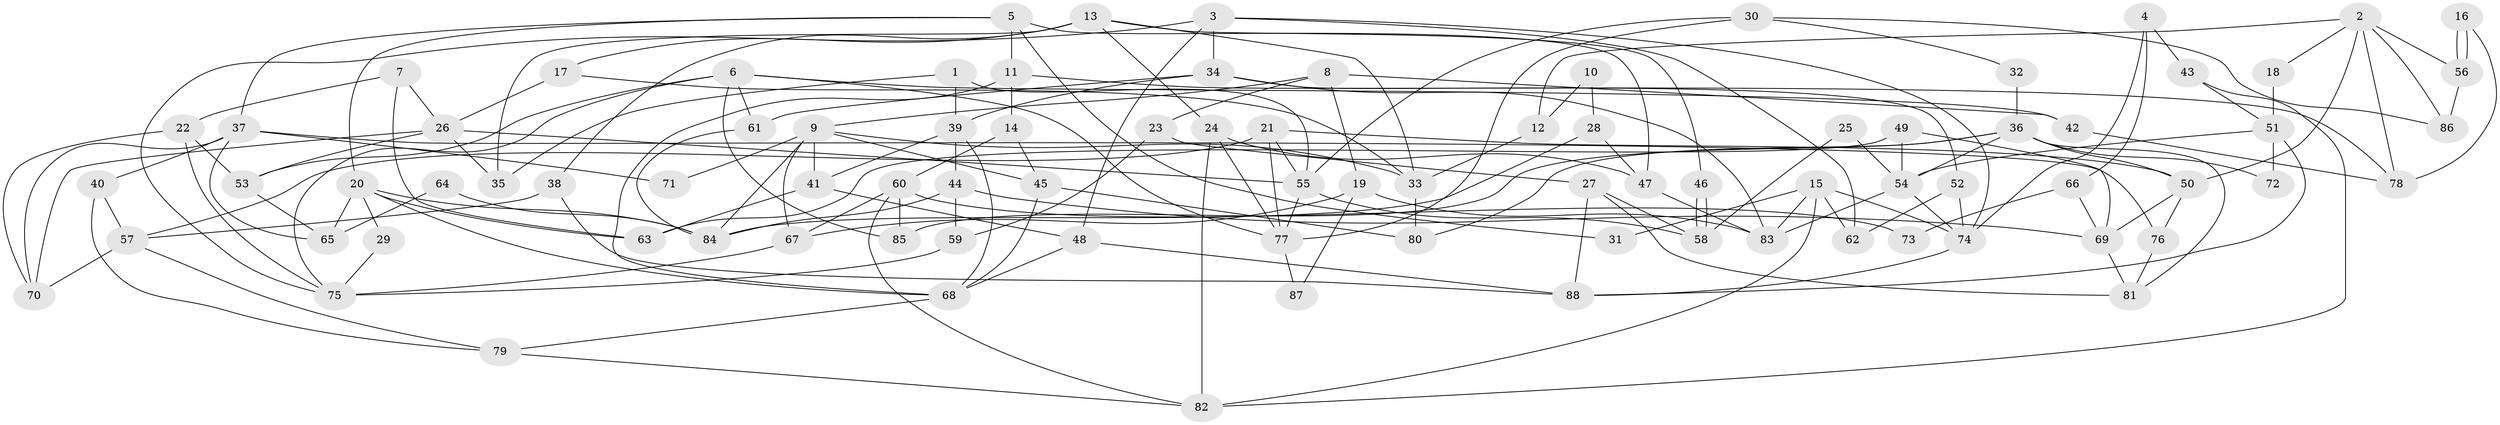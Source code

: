 // Generated by graph-tools (version 1.1) at 2025/11/02/27/25 16:11:19]
// undirected, 88 vertices, 176 edges
graph export_dot {
graph [start="1"]
  node [color=gray90,style=filled];
  1;
  2;
  3;
  4;
  5;
  6;
  7;
  8;
  9;
  10;
  11;
  12;
  13;
  14;
  15;
  16;
  17;
  18;
  19;
  20;
  21;
  22;
  23;
  24;
  25;
  26;
  27;
  28;
  29;
  30;
  31;
  32;
  33;
  34;
  35;
  36;
  37;
  38;
  39;
  40;
  41;
  42;
  43;
  44;
  45;
  46;
  47;
  48;
  49;
  50;
  51;
  52;
  53;
  54;
  55;
  56;
  57;
  58;
  59;
  60;
  61;
  62;
  63;
  64;
  65;
  66;
  67;
  68;
  69;
  70;
  71;
  72;
  73;
  74;
  75;
  76;
  77;
  78;
  79;
  80;
  81;
  82;
  83;
  84;
  85;
  86;
  87;
  88;
  1 -- 55;
  1 -- 39;
  1 -- 35;
  2 -- 50;
  2 -- 56;
  2 -- 12;
  2 -- 18;
  2 -- 78;
  2 -- 86;
  3 -- 34;
  3 -- 48;
  3 -- 62;
  3 -- 74;
  3 -- 75;
  4 -- 74;
  4 -- 43;
  4 -- 66;
  5 -- 20;
  5 -- 37;
  5 -- 11;
  5 -- 31;
  5 -- 47;
  6 -- 85;
  6 -- 53;
  6 -- 42;
  6 -- 61;
  6 -- 75;
  6 -- 77;
  7 -- 63;
  7 -- 26;
  7 -- 22;
  8 -- 42;
  8 -- 9;
  8 -- 19;
  8 -- 23;
  9 -- 67;
  9 -- 45;
  9 -- 33;
  9 -- 41;
  9 -- 71;
  9 -- 84;
  10 -- 28;
  10 -- 12;
  11 -- 68;
  11 -- 14;
  11 -- 78;
  12 -- 33;
  13 -- 24;
  13 -- 35;
  13 -- 17;
  13 -- 33;
  13 -- 38;
  13 -- 46;
  14 -- 60;
  14 -- 45;
  15 -- 83;
  15 -- 74;
  15 -- 31;
  15 -- 62;
  15 -- 82;
  16 -- 56;
  16 -- 56;
  16 -- 78;
  17 -- 33;
  17 -- 26;
  18 -- 51;
  19 -- 83;
  19 -- 67;
  19 -- 87;
  20 -- 84;
  20 -- 68;
  20 -- 29;
  20 -- 63;
  20 -- 65;
  21 -- 57;
  21 -- 77;
  21 -- 50;
  21 -- 55;
  22 -- 75;
  22 -- 53;
  22 -- 70;
  23 -- 27;
  23 -- 59;
  24 -- 77;
  24 -- 47;
  24 -- 82;
  25 -- 54;
  25 -- 58;
  26 -- 70;
  26 -- 35;
  26 -- 53;
  26 -- 55;
  27 -- 58;
  27 -- 88;
  27 -- 81;
  28 -- 84;
  28 -- 47;
  29 -- 75;
  30 -- 77;
  30 -- 55;
  30 -- 32;
  30 -- 86;
  32 -- 36;
  33 -- 80;
  34 -- 61;
  34 -- 52;
  34 -- 39;
  34 -- 83;
  36 -- 81;
  36 -- 80;
  36 -- 50;
  36 -- 54;
  36 -- 72;
  36 -- 85;
  37 -- 70;
  37 -- 65;
  37 -- 40;
  37 -- 71;
  37 -- 76;
  38 -- 57;
  38 -- 88;
  39 -- 44;
  39 -- 41;
  39 -- 68;
  40 -- 79;
  40 -- 57;
  41 -- 48;
  41 -- 63;
  42 -- 78;
  43 -- 82;
  43 -- 51;
  44 -- 59;
  44 -- 69;
  44 -- 84;
  45 -- 68;
  45 -- 80;
  46 -- 58;
  46 -- 58;
  47 -- 83;
  48 -- 88;
  48 -- 68;
  49 -- 63;
  49 -- 69;
  49 -- 54;
  50 -- 69;
  50 -- 76;
  51 -- 54;
  51 -- 88;
  51 -- 72;
  52 -- 74;
  52 -- 62;
  53 -- 65;
  54 -- 74;
  54 -- 83;
  55 -- 58;
  55 -- 77;
  56 -- 86;
  57 -- 79;
  57 -- 70;
  59 -- 75;
  60 -- 67;
  60 -- 82;
  60 -- 73;
  60 -- 85;
  61 -- 84;
  64 -- 84;
  64 -- 65;
  66 -- 69;
  66 -- 73;
  67 -- 75;
  68 -- 79;
  69 -- 81;
  74 -- 88;
  76 -- 81;
  77 -- 87;
  79 -- 82;
}
